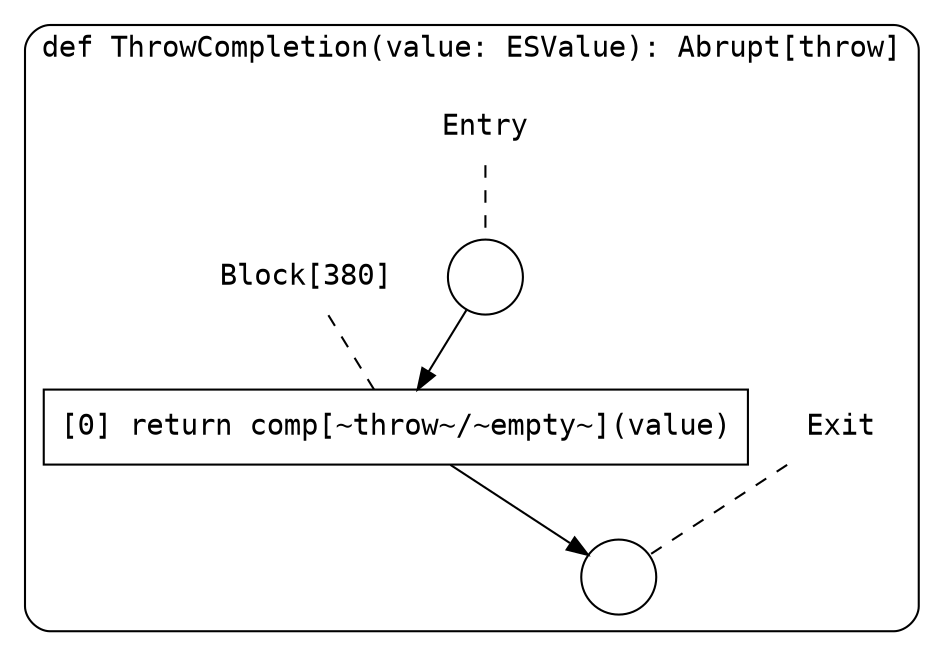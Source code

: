 digraph {
  graph [fontname = "Consolas"]
  node [fontname = "Consolas"]
  edge [fontname = "Consolas"]
  subgraph cluster56 {
    label = "def ThrowCompletion(value: ESValue): Abrupt[throw]"
    style = rounded
    cluster56_entry_name [shape=none, label=<<font color="black">Entry</font>>]
    cluster56_entry_name -> cluster56_entry [arrowhead=none, color="black", style=dashed]
    cluster56_entry [shape=circle label=" " color="black" fillcolor="white" style=filled]
    cluster56_entry -> node380 [color="black"]
    cluster56_exit_name [shape=none, label=<<font color="black">Exit</font>>]
    cluster56_exit_name -> cluster56_exit [arrowhead=none, color="black", style=dashed]
    cluster56_exit [shape=circle label=" " color="black" fillcolor="white" style=filled]
    node380_name [shape=none, label=<<font color="black">Block[380]</font>>]
    node380_name -> node380 [arrowhead=none, color="black", style=dashed]
    node380 [shape=box, label=<<font color="black">[0] return comp[~throw~/~empty~](value)<BR ALIGN="LEFT"/></font>> color="black" fillcolor="white", style=filled]
    node380 -> cluster56_exit [color="black"]
  }
}